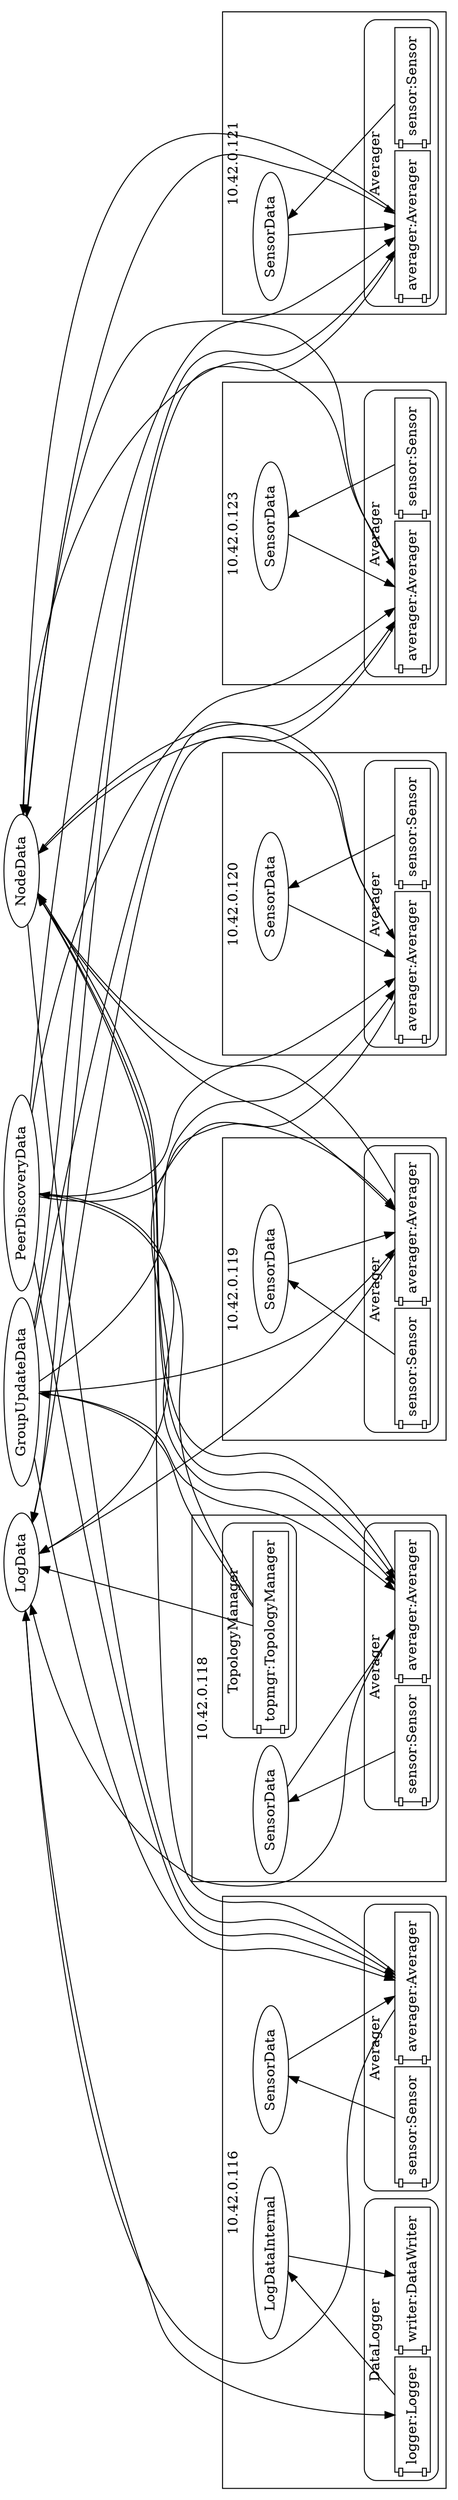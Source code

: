 digraph GroupTestApp {
rankdir=TB;
nodesep="0.1";
ranksep="1.5";
orientation=l;
subgraph msgs {
rank=min;
NodeData [shape=ellipse];
GroupUpdateData [shape=ellipse];
PeerDiscoveryData [shape=ellipse];
LogData [shape=ellipse];
}

sensor_Sensor_3 -> SensorData_4;
averager_Averager_5 -> NodeData;
averager_Averager_5 -> LogData;
SensorData_4 -> averager_Averager_5;
NodeData -> averager_Averager_5;
PeerDiscoveryData -> averager_Averager_5;
GroupUpdateData -> averager_Averager_5;
logger_Logger_8 -> LogDataInternal_9;
LogData -> logger_Logger_8;
LogDataInternal_9 -> writer_DataWriter_10;
subgraph "cluster_10.42.0.116" {
label="10.42.0.116";
rankdir=BT;
rank=max;
subgraph Averager_msgs_2 {
rank=min;
SensorData_4 [label=SensorData, shape=ellipse];
}

subgraph cluster_Averager_1 {
label=Averager;
style=rounded;
sensor_Sensor_3 [label="sensor:Sensor", rank=max, shape=component];
averager_Averager_5 [label="averager:Averager", rank=max, shape=component];
}

subgraph DataLogger_msgs_7 {
rank=min;
LogDataInternal_9 [label=LogDataInternal, shape=ellipse];
}

subgraph cluster_DataLogger_6 {
label=DataLogger;
style=rounded;
logger_Logger_8 [label="logger:Logger", rank=max, shape=component];
writer_DataWriter_10 [label="writer:DataWriter", rank=max, shape=component];
}

}

sensor_Sensor_13 -> SensorData_14;
averager_Averager_15 -> NodeData;
averager_Averager_15 -> LogData;
SensorData_14 -> averager_Averager_15;
NodeData -> averager_Averager_15;
PeerDiscoveryData -> averager_Averager_15;
GroupUpdateData -> averager_Averager_15;
topmgr_TopologyManager_17 -> GroupUpdateData;
topmgr_TopologyManager_17 -> PeerDiscoveryData;
topmgr_TopologyManager_17 -> LogData;
subgraph "cluster_10.42.0.118" {
label="10.42.0.118";
rankdir=BT;
rank=max;
subgraph Averager_msgs_12 {
rank=min;
SensorData_14 [label=SensorData, shape=ellipse];
}

subgraph cluster_Averager_11 {
label=Averager;
style=rounded;
sensor_Sensor_13 [label="sensor:Sensor", rank=max, shape=component];
averager_Averager_15 [label="averager:Averager", rank=max, shape=component];
}

subgraph cluster_TopologyManager_16 {
label=TopologyManager;
style=rounded;
topmgr_TopologyManager_17 [label="topmgr:TopologyManager", rank=max, shape=component];
}

}

sensor_Sensor_20 -> SensorData_21;
averager_Averager_22 -> NodeData;
averager_Averager_22 -> LogData;
SensorData_21 -> averager_Averager_22;
NodeData -> averager_Averager_22;
PeerDiscoveryData -> averager_Averager_22;
GroupUpdateData -> averager_Averager_22;
subgraph "cluster_10.42.0.119" {
label="10.42.0.119";
rankdir=BT;
rank=max;
subgraph Averager_msgs_19 {
rank=min;
SensorData_21 [label=SensorData, shape=ellipse];
}

subgraph cluster_Averager_18 {
label=Averager;
style=rounded;
sensor_Sensor_20 [label="sensor:Sensor", rank=max, shape=component];
averager_Averager_22 [label="averager:Averager", rank=max, shape=component];
}

}

sensor_Sensor_25 -> SensorData_26;
averager_Averager_27 -> NodeData;
averager_Averager_27 -> LogData;
SensorData_26 -> averager_Averager_27;
NodeData -> averager_Averager_27;
PeerDiscoveryData -> averager_Averager_27;
GroupUpdateData -> averager_Averager_27;
subgraph "cluster_10.42.0.120" {
label="10.42.0.120";
rankdir=BT;
rank=max;
subgraph Averager_msgs_24 {
rank=min;
SensorData_26 [label=SensorData, shape=ellipse];
}

subgraph cluster_Averager_23 {
label=Averager;
style=rounded;
sensor_Sensor_25 [label="sensor:Sensor", rank=max, shape=component];
averager_Averager_27 [label="averager:Averager", rank=max, shape=component];
}

}

sensor_Sensor_30 -> SensorData_31;
averager_Averager_32 -> NodeData;
averager_Averager_32 -> LogData;
SensorData_31 -> averager_Averager_32;
NodeData -> averager_Averager_32;
PeerDiscoveryData -> averager_Averager_32;
GroupUpdateData -> averager_Averager_32;
subgraph "cluster_10.42.0.121" {
label="10.42.0.121";
rankdir=BT;
rank=max;
subgraph Averager_msgs_29 {
rank=min;
SensorData_31 [label=SensorData, shape=ellipse];
}

subgraph cluster_Averager_28 {
label=Averager;
style=rounded;
sensor_Sensor_30 [label="sensor:Sensor", rank=max, shape=component];
averager_Averager_32 [label="averager:Averager", rank=max, shape=component];
}

}

sensor_Sensor_35 -> SensorData_36;
averager_Averager_37 -> NodeData;
averager_Averager_37 -> LogData;
SensorData_36 -> averager_Averager_37;
NodeData -> averager_Averager_37;
PeerDiscoveryData -> averager_Averager_37;
GroupUpdateData -> averager_Averager_37;
subgraph "cluster_10.42.0.123" {
label="10.42.0.123";
rankdir=BT;
rank=max;
subgraph Averager_msgs_34 {
rank=min;
SensorData_36 [label=SensorData, shape=ellipse];
}

subgraph cluster_Averager_33 {
label=Averager;
style=rounded;
sensor_Sensor_35 [label="sensor:Sensor", rank=max, shape=component];
averager_Averager_37 [label="averager:Averager", rank=max, shape=component];
}

}

}
